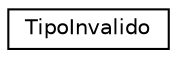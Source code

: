 digraph "Graphical Class Hierarchy"
{
 // LATEX_PDF_SIZE
  edge [fontname="Helvetica",fontsize="10",labelfontname="Helvetica",labelfontsize="10"];
  node [fontname="Helvetica",fontsize="10",shape=record];
  rankdir="LR";
  Node0 [label="TipoInvalido",height=0.2,width=0.4,color="black", fillcolor="white", style="filled",URL="$class_tipo_invalido.html",tooltip=" "];
}
